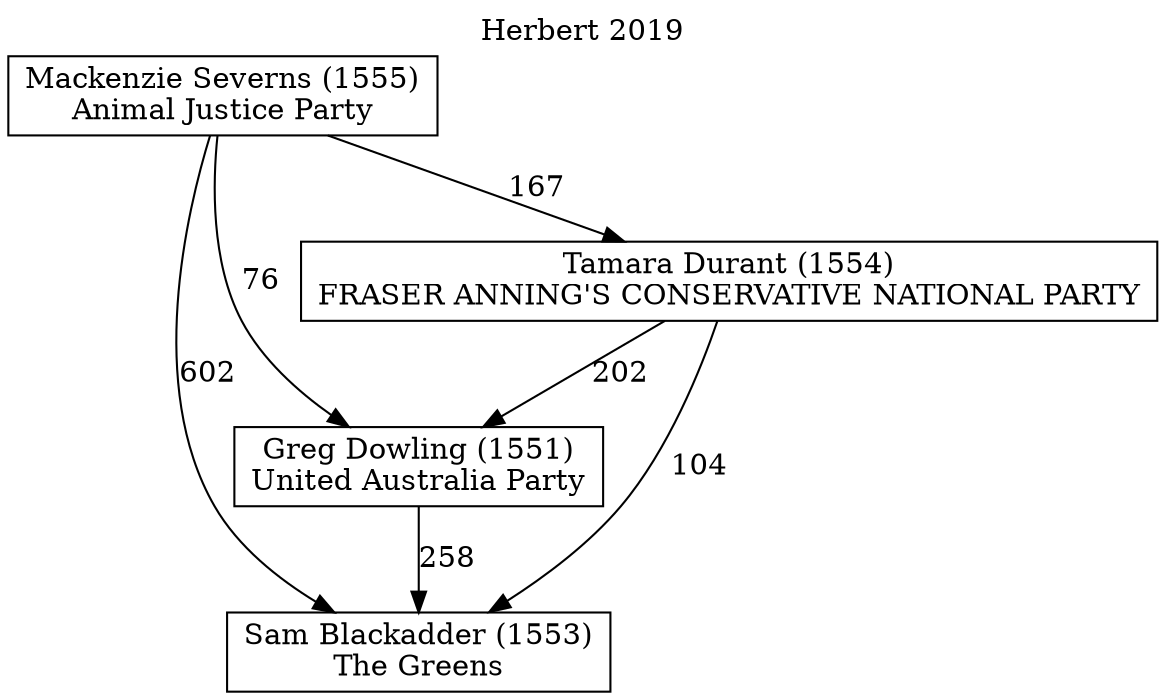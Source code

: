 // House preference flow
digraph "Sam Blackadder (1553)_Herbert_2019" {
	graph [label="Herbert 2019" labelloc=t mclimit=10]
	node [shape=box]
	"Greg Dowling (1551)" [label="Greg Dowling (1551)
United Australia Party"]
	"Mackenzie Severns (1555)" [label="Mackenzie Severns (1555)
Animal Justice Party"]
	"Sam Blackadder (1553)" [label="Sam Blackadder (1553)
The Greens"]
	"Tamara Durant (1554)" [label="Tamara Durant (1554)
FRASER ANNING'S CONSERVATIVE NATIONAL PARTY"]
	"Greg Dowling (1551)" -> "Sam Blackadder (1553)" [label=258]
	"Mackenzie Severns (1555)" -> "Greg Dowling (1551)" [label=76]
	"Mackenzie Severns (1555)" -> "Sam Blackadder (1553)" [label=602]
	"Mackenzie Severns (1555)" -> "Tamara Durant (1554)" [label=167]
	"Tamara Durant (1554)" -> "Greg Dowling (1551)" [label=202]
	"Tamara Durant (1554)" -> "Sam Blackadder (1553)" [label=104]
}
